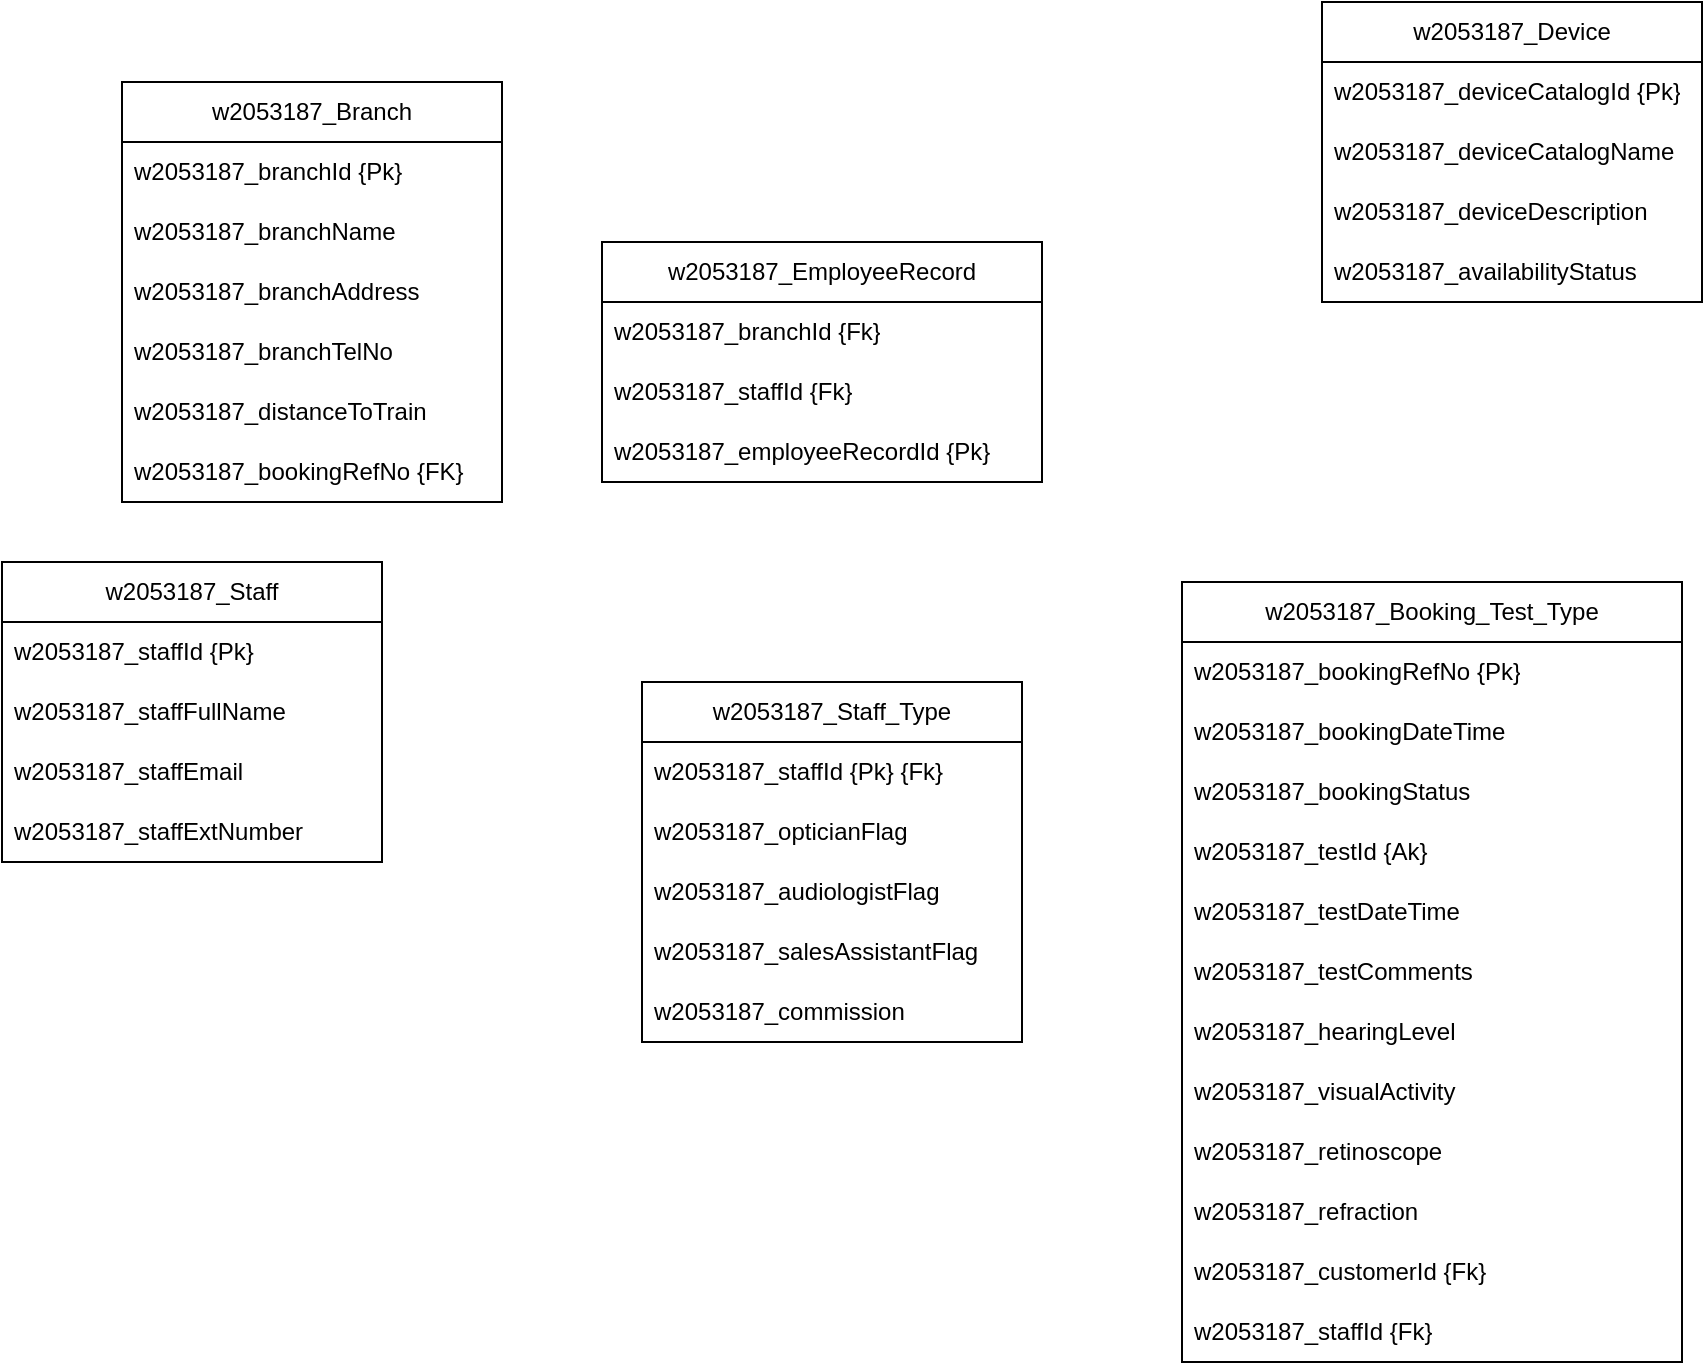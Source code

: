 <mxfile version="24.8.3">
  <diagram name="Page-1" id="ej1hpL4I4NgWzJBvOEPz">
    <mxGraphModel dx="700" dy="371" grid="1" gridSize="10" guides="1" tooltips="1" connect="1" arrows="1" fold="1" page="1" pageScale="1" pageWidth="850" pageHeight="1100" math="0" shadow="0">
      <root>
        <mxCell id="0" />
        <mxCell id="1" parent="0" />
        <mxCell id="qUr0k1ml_IzpQ4x66g3s-1" value="w2053187_Branch" style="swimlane;fontStyle=0;childLayout=stackLayout;horizontal=1;startSize=30;horizontalStack=0;resizeParent=1;resizeParentMax=0;resizeLast=0;collapsible=1;marginBottom=0;whiteSpace=wrap;html=1;" vertex="1" parent="1">
          <mxGeometry x="200" y="390" width="190" height="210" as="geometry" />
        </mxCell>
        <mxCell id="qUr0k1ml_IzpQ4x66g3s-2" value="w2053187_branchId {Pk}" style="text;strokeColor=none;fillColor=none;align=left;verticalAlign=middle;spacingLeft=4;spacingRight=4;overflow=hidden;points=[[0,0.5],[1,0.5]];portConstraint=eastwest;rotatable=0;whiteSpace=wrap;html=1;" vertex="1" parent="qUr0k1ml_IzpQ4x66g3s-1">
          <mxGeometry y="30" width="190" height="30" as="geometry" />
        </mxCell>
        <mxCell id="qUr0k1ml_IzpQ4x66g3s-3" value="w2053187_branchName" style="text;strokeColor=none;fillColor=none;align=left;verticalAlign=middle;spacingLeft=4;spacingRight=4;overflow=hidden;points=[[0,0.5],[1,0.5]];portConstraint=eastwest;rotatable=0;whiteSpace=wrap;html=1;" vertex="1" parent="qUr0k1ml_IzpQ4x66g3s-1">
          <mxGeometry y="60" width="190" height="30" as="geometry" />
        </mxCell>
        <mxCell id="qUr0k1ml_IzpQ4x66g3s-4" value="w2053187_branchAddress" style="text;strokeColor=none;fillColor=none;align=left;verticalAlign=middle;spacingLeft=4;spacingRight=4;overflow=hidden;points=[[0,0.5],[1,0.5]];portConstraint=eastwest;rotatable=0;whiteSpace=wrap;html=1;" vertex="1" parent="qUr0k1ml_IzpQ4x66g3s-1">
          <mxGeometry y="90" width="190" height="30" as="geometry" />
        </mxCell>
        <mxCell id="qUr0k1ml_IzpQ4x66g3s-5" value="w2053187_branchTelNo" style="text;strokeColor=none;fillColor=none;align=left;verticalAlign=middle;spacingLeft=4;spacingRight=4;overflow=hidden;points=[[0,0.5],[1,0.5]];portConstraint=eastwest;rotatable=0;whiteSpace=wrap;html=1;" vertex="1" parent="qUr0k1ml_IzpQ4x66g3s-1">
          <mxGeometry y="120" width="190" height="30" as="geometry" />
        </mxCell>
        <mxCell id="qUr0k1ml_IzpQ4x66g3s-6" value="w2053187_distanceToTrain" style="text;strokeColor=none;fillColor=none;align=left;verticalAlign=middle;spacingLeft=4;spacingRight=4;overflow=hidden;points=[[0,0.5],[1,0.5]];portConstraint=eastwest;rotatable=0;whiteSpace=wrap;html=1;" vertex="1" parent="qUr0k1ml_IzpQ4x66g3s-1">
          <mxGeometry y="150" width="190" height="30" as="geometry" />
        </mxCell>
        <mxCell id="qUr0k1ml_IzpQ4x66g3s-7" value="w2053187_bookingRefNo {FK}" style="text;strokeColor=none;fillColor=none;align=left;verticalAlign=middle;spacingLeft=4;spacingRight=4;overflow=hidden;points=[[0,0.5],[1,0.5]];portConstraint=eastwest;rotatable=0;whiteSpace=wrap;html=1;" vertex="1" parent="qUr0k1ml_IzpQ4x66g3s-1">
          <mxGeometry y="180" width="190" height="30" as="geometry" />
        </mxCell>
        <mxCell id="qUr0k1ml_IzpQ4x66g3s-8" value="w2053187_EmployeeRecord" style="swimlane;fontStyle=0;childLayout=stackLayout;horizontal=1;startSize=30;horizontalStack=0;resizeParent=1;resizeParentMax=0;resizeLast=0;collapsible=1;marginBottom=0;whiteSpace=wrap;html=1;" vertex="1" parent="1">
          <mxGeometry x="440" y="470" width="220" height="120" as="geometry" />
        </mxCell>
        <mxCell id="qUr0k1ml_IzpQ4x66g3s-9" value="w2053187_branchId {Fk}" style="text;strokeColor=none;fillColor=none;align=left;verticalAlign=middle;spacingLeft=4;spacingRight=4;overflow=hidden;points=[[0,0.5],[1,0.5]];portConstraint=eastwest;rotatable=0;whiteSpace=wrap;html=1;" vertex="1" parent="qUr0k1ml_IzpQ4x66g3s-8">
          <mxGeometry y="30" width="220" height="30" as="geometry" />
        </mxCell>
        <mxCell id="qUr0k1ml_IzpQ4x66g3s-10" value="w2053187_staffId {Fk}" style="text;strokeColor=none;fillColor=none;align=left;verticalAlign=middle;spacingLeft=4;spacingRight=4;overflow=hidden;points=[[0,0.5],[1,0.5]];portConstraint=eastwest;rotatable=0;whiteSpace=wrap;html=1;" vertex="1" parent="qUr0k1ml_IzpQ4x66g3s-8">
          <mxGeometry y="60" width="220" height="30" as="geometry" />
        </mxCell>
        <mxCell id="qUr0k1ml_IzpQ4x66g3s-11" value="w2053187_employeeRecordId {Pk}" style="text;strokeColor=none;fillColor=none;align=left;verticalAlign=middle;spacingLeft=4;spacingRight=4;overflow=hidden;points=[[0,0.5],[1,0.5]];portConstraint=eastwest;rotatable=0;whiteSpace=wrap;html=1;" vertex="1" parent="qUr0k1ml_IzpQ4x66g3s-8">
          <mxGeometry y="90" width="220" height="30" as="geometry" />
        </mxCell>
        <mxCell id="qUr0k1ml_IzpQ4x66g3s-15" value="w2053187_Staff" style="swimlane;fontStyle=0;childLayout=stackLayout;horizontal=1;startSize=30;horizontalStack=0;resizeParent=1;resizeParentMax=0;resizeLast=0;collapsible=1;marginBottom=0;whiteSpace=wrap;html=1;" vertex="1" parent="1">
          <mxGeometry x="140" y="630" width="190" height="150" as="geometry" />
        </mxCell>
        <mxCell id="qUr0k1ml_IzpQ4x66g3s-16" value="w2053187_staffId {Pk}" style="text;strokeColor=none;fillColor=none;align=left;verticalAlign=middle;spacingLeft=4;spacingRight=4;overflow=hidden;points=[[0,0.5],[1,0.5]];portConstraint=eastwest;rotatable=0;whiteSpace=wrap;html=1;" vertex="1" parent="qUr0k1ml_IzpQ4x66g3s-15">
          <mxGeometry y="30" width="190" height="30" as="geometry" />
        </mxCell>
        <mxCell id="qUr0k1ml_IzpQ4x66g3s-17" value="w2053187_staffFullName" style="text;strokeColor=none;fillColor=none;align=left;verticalAlign=middle;spacingLeft=4;spacingRight=4;overflow=hidden;points=[[0,0.5],[1,0.5]];portConstraint=eastwest;rotatable=0;whiteSpace=wrap;html=1;" vertex="1" parent="qUr0k1ml_IzpQ4x66g3s-15">
          <mxGeometry y="60" width="190" height="30" as="geometry" />
        </mxCell>
        <mxCell id="qUr0k1ml_IzpQ4x66g3s-18" value="w2053187_staffEmail" style="text;strokeColor=none;fillColor=none;align=left;verticalAlign=middle;spacingLeft=4;spacingRight=4;overflow=hidden;points=[[0,0.5],[1,0.5]];portConstraint=eastwest;rotatable=0;whiteSpace=wrap;html=1;" vertex="1" parent="qUr0k1ml_IzpQ4x66g3s-15">
          <mxGeometry y="90" width="190" height="30" as="geometry" />
        </mxCell>
        <mxCell id="qUr0k1ml_IzpQ4x66g3s-19" value="w2053187_staffExtNumber" style="text;strokeColor=none;fillColor=none;align=left;verticalAlign=middle;spacingLeft=4;spacingRight=4;overflow=hidden;points=[[0,0.5],[1,0.5]];portConstraint=eastwest;rotatable=0;whiteSpace=wrap;html=1;" vertex="1" parent="qUr0k1ml_IzpQ4x66g3s-15">
          <mxGeometry y="120" width="190" height="30" as="geometry" />
        </mxCell>
        <mxCell id="qUr0k1ml_IzpQ4x66g3s-22" value="w2053187_Staff_Type" style="swimlane;fontStyle=0;childLayout=stackLayout;horizontal=1;startSize=30;horizontalStack=0;resizeParent=1;resizeParentMax=0;resizeLast=0;collapsible=1;marginBottom=0;whiteSpace=wrap;html=1;" vertex="1" parent="1">
          <mxGeometry x="460" y="690" width="190" height="180" as="geometry" />
        </mxCell>
        <mxCell id="qUr0k1ml_IzpQ4x66g3s-23" value="w2053187_staffId {Pk} {Fk}" style="text;strokeColor=none;fillColor=none;align=left;verticalAlign=middle;spacingLeft=4;spacingRight=4;overflow=hidden;points=[[0,0.5],[1,0.5]];portConstraint=eastwest;rotatable=0;whiteSpace=wrap;html=1;" vertex="1" parent="qUr0k1ml_IzpQ4x66g3s-22">
          <mxGeometry y="30" width="190" height="30" as="geometry" />
        </mxCell>
        <mxCell id="qUr0k1ml_IzpQ4x66g3s-25" value="w2053187_opticianFlag" style="text;strokeColor=none;fillColor=none;align=left;verticalAlign=middle;spacingLeft=4;spacingRight=4;overflow=hidden;points=[[0,0.5],[1,0.5]];portConstraint=eastwest;rotatable=0;whiteSpace=wrap;html=1;" vertex="1" parent="qUr0k1ml_IzpQ4x66g3s-22">
          <mxGeometry y="60" width="190" height="30" as="geometry" />
        </mxCell>
        <mxCell id="qUr0k1ml_IzpQ4x66g3s-28" value="w2053187_audiologistFlag" style="text;strokeColor=none;fillColor=none;align=left;verticalAlign=middle;spacingLeft=4;spacingRight=4;overflow=hidden;points=[[0,0.5],[1,0.5]];portConstraint=eastwest;rotatable=0;whiteSpace=wrap;html=1;" vertex="1" parent="qUr0k1ml_IzpQ4x66g3s-22">
          <mxGeometry y="90" width="190" height="30" as="geometry" />
        </mxCell>
        <mxCell id="qUr0k1ml_IzpQ4x66g3s-26" value="w2053187_salesAssistantFlag" style="text;strokeColor=none;fillColor=none;align=left;verticalAlign=middle;spacingLeft=4;spacingRight=4;overflow=hidden;points=[[0,0.5],[1,0.5]];portConstraint=eastwest;rotatable=0;whiteSpace=wrap;html=1;" vertex="1" parent="qUr0k1ml_IzpQ4x66g3s-22">
          <mxGeometry y="120" width="190" height="30" as="geometry" />
        </mxCell>
        <mxCell id="qUr0k1ml_IzpQ4x66g3s-24" value="w2053187_commission" style="text;strokeColor=none;fillColor=none;align=left;verticalAlign=middle;spacingLeft=4;spacingRight=4;overflow=hidden;points=[[0,0.5],[1,0.5]];portConstraint=eastwest;rotatable=0;whiteSpace=wrap;html=1;" vertex="1" parent="qUr0k1ml_IzpQ4x66g3s-22">
          <mxGeometry y="150" width="190" height="30" as="geometry" />
        </mxCell>
        <mxCell id="qUr0k1ml_IzpQ4x66g3s-29" value="w2053187_Booking_Test_Type" style="swimlane;fontStyle=0;childLayout=stackLayout;horizontal=1;startSize=30;horizontalStack=0;resizeParent=1;resizeParentMax=0;resizeLast=0;collapsible=1;marginBottom=0;whiteSpace=wrap;html=1;" vertex="1" parent="1">
          <mxGeometry x="730" y="640" width="250" height="390" as="geometry" />
        </mxCell>
        <mxCell id="qUr0k1ml_IzpQ4x66g3s-30" value="w2053187_bookingRefNo {Pk}" style="text;strokeColor=none;fillColor=none;align=left;verticalAlign=middle;spacingLeft=4;spacingRight=4;overflow=hidden;points=[[0,0.5],[1,0.5]];portConstraint=eastwest;rotatable=0;whiteSpace=wrap;html=1;" vertex="1" parent="qUr0k1ml_IzpQ4x66g3s-29">
          <mxGeometry y="30" width="250" height="30" as="geometry" />
        </mxCell>
        <mxCell id="qUr0k1ml_IzpQ4x66g3s-31" value="w2053187_bookingDateTime" style="text;strokeColor=none;fillColor=none;align=left;verticalAlign=middle;spacingLeft=4;spacingRight=4;overflow=hidden;points=[[0,0.5],[1,0.5]];portConstraint=eastwest;rotatable=0;whiteSpace=wrap;html=1;" vertex="1" parent="qUr0k1ml_IzpQ4x66g3s-29">
          <mxGeometry y="60" width="250" height="30" as="geometry" />
        </mxCell>
        <mxCell id="qUr0k1ml_IzpQ4x66g3s-32" value="w2053187_bookingStatus" style="text;strokeColor=none;fillColor=none;align=left;verticalAlign=middle;spacingLeft=4;spacingRight=4;overflow=hidden;points=[[0,0.5],[1,0.5]];portConstraint=eastwest;rotatable=0;whiteSpace=wrap;html=1;" vertex="1" parent="qUr0k1ml_IzpQ4x66g3s-29">
          <mxGeometry y="90" width="250" height="30" as="geometry" />
        </mxCell>
        <mxCell id="qUr0k1ml_IzpQ4x66g3s-33" value="w2053187_testId {Ak}" style="text;strokeColor=none;fillColor=none;align=left;verticalAlign=middle;spacingLeft=4;spacingRight=4;overflow=hidden;points=[[0,0.5],[1,0.5]];portConstraint=eastwest;rotatable=0;whiteSpace=wrap;html=1;" vertex="1" parent="qUr0k1ml_IzpQ4x66g3s-29">
          <mxGeometry y="120" width="250" height="30" as="geometry" />
        </mxCell>
        <mxCell id="qUr0k1ml_IzpQ4x66g3s-34" value="w2053187_testDateTime" style="text;strokeColor=none;fillColor=none;align=left;verticalAlign=middle;spacingLeft=4;spacingRight=4;overflow=hidden;points=[[0,0.5],[1,0.5]];portConstraint=eastwest;rotatable=0;whiteSpace=wrap;html=1;" vertex="1" parent="qUr0k1ml_IzpQ4x66g3s-29">
          <mxGeometry y="150" width="250" height="30" as="geometry" />
        </mxCell>
        <mxCell id="qUr0k1ml_IzpQ4x66g3s-35" value="w2053187_testComments" style="text;strokeColor=none;fillColor=none;align=left;verticalAlign=middle;spacingLeft=4;spacingRight=4;overflow=hidden;points=[[0,0.5],[1,0.5]];portConstraint=eastwest;rotatable=0;whiteSpace=wrap;html=1;" vertex="1" parent="qUr0k1ml_IzpQ4x66g3s-29">
          <mxGeometry y="180" width="250" height="30" as="geometry" />
        </mxCell>
        <mxCell id="qUr0k1ml_IzpQ4x66g3s-36" value="w2053187_hearingLevel" style="text;strokeColor=none;fillColor=none;align=left;verticalAlign=middle;spacingLeft=4;spacingRight=4;overflow=hidden;points=[[0,0.5],[1,0.5]];portConstraint=eastwest;rotatable=0;whiteSpace=wrap;html=1;" vertex="1" parent="qUr0k1ml_IzpQ4x66g3s-29">
          <mxGeometry y="210" width="250" height="30" as="geometry" />
        </mxCell>
        <mxCell id="qUr0k1ml_IzpQ4x66g3s-37" value="w2053187_visualActivity" style="text;strokeColor=none;fillColor=none;align=left;verticalAlign=middle;spacingLeft=4;spacingRight=4;overflow=hidden;points=[[0,0.5],[1,0.5]];portConstraint=eastwest;rotatable=0;whiteSpace=wrap;html=1;" vertex="1" parent="qUr0k1ml_IzpQ4x66g3s-29">
          <mxGeometry y="240" width="250" height="30" as="geometry" />
        </mxCell>
        <mxCell id="qUr0k1ml_IzpQ4x66g3s-38" value="w2053187_retinoscope" style="text;strokeColor=none;fillColor=none;align=left;verticalAlign=middle;spacingLeft=4;spacingRight=4;overflow=hidden;points=[[0,0.5],[1,0.5]];portConstraint=eastwest;rotatable=0;whiteSpace=wrap;html=1;" vertex="1" parent="qUr0k1ml_IzpQ4x66g3s-29">
          <mxGeometry y="270" width="250" height="30" as="geometry" />
        </mxCell>
        <mxCell id="qUr0k1ml_IzpQ4x66g3s-39" value="w2053187_refraction" style="text;strokeColor=none;fillColor=none;align=left;verticalAlign=middle;spacingLeft=4;spacingRight=4;overflow=hidden;points=[[0,0.5],[1,0.5]];portConstraint=eastwest;rotatable=0;whiteSpace=wrap;html=1;" vertex="1" parent="qUr0k1ml_IzpQ4x66g3s-29">
          <mxGeometry y="300" width="250" height="30" as="geometry" />
        </mxCell>
        <mxCell id="qUr0k1ml_IzpQ4x66g3s-40" value="w2053187_customerId {Fk}" style="text;strokeColor=none;fillColor=none;align=left;verticalAlign=middle;spacingLeft=4;spacingRight=4;overflow=hidden;points=[[0,0.5],[1,0.5]];portConstraint=eastwest;rotatable=0;whiteSpace=wrap;html=1;" vertex="1" parent="qUr0k1ml_IzpQ4x66g3s-29">
          <mxGeometry y="330" width="250" height="30" as="geometry" />
        </mxCell>
        <mxCell id="qUr0k1ml_IzpQ4x66g3s-41" value="w2053187_staffId {Fk}" style="text;strokeColor=none;fillColor=none;align=left;verticalAlign=middle;spacingLeft=4;spacingRight=4;overflow=hidden;points=[[0,0.5],[1,0.5]];portConstraint=eastwest;rotatable=0;whiteSpace=wrap;html=1;" vertex="1" parent="qUr0k1ml_IzpQ4x66g3s-29">
          <mxGeometry y="360" width="250" height="30" as="geometry" />
        </mxCell>
        <mxCell id="qUr0k1ml_IzpQ4x66g3s-42" value="w2053187_Device" style="swimlane;fontStyle=0;childLayout=stackLayout;horizontal=1;startSize=30;horizontalStack=0;resizeParent=1;resizeParentMax=0;resizeLast=0;collapsible=1;marginBottom=0;whiteSpace=wrap;html=1;" vertex="1" parent="1">
          <mxGeometry x="800" y="350" width="190" height="150" as="geometry" />
        </mxCell>
        <mxCell id="qUr0k1ml_IzpQ4x66g3s-43" value="w2053187_deviceCatalogId {Pk}" style="text;strokeColor=none;fillColor=none;align=left;verticalAlign=middle;spacingLeft=4;spacingRight=4;overflow=hidden;points=[[0,0.5],[1,0.5]];portConstraint=eastwest;rotatable=0;whiteSpace=wrap;html=1;" vertex="1" parent="qUr0k1ml_IzpQ4x66g3s-42">
          <mxGeometry y="30" width="190" height="30" as="geometry" />
        </mxCell>
        <mxCell id="qUr0k1ml_IzpQ4x66g3s-44" value="w2053187_deviceCatalogName" style="text;strokeColor=none;fillColor=none;align=left;verticalAlign=middle;spacingLeft=4;spacingRight=4;overflow=hidden;points=[[0,0.5],[1,0.5]];portConstraint=eastwest;rotatable=0;whiteSpace=wrap;html=1;" vertex="1" parent="qUr0k1ml_IzpQ4x66g3s-42">
          <mxGeometry y="60" width="190" height="30" as="geometry" />
        </mxCell>
        <mxCell id="qUr0k1ml_IzpQ4x66g3s-48" value="w2053187_deviceDescription" style="text;strokeColor=none;fillColor=none;align=left;verticalAlign=middle;spacingLeft=4;spacingRight=4;overflow=hidden;points=[[0,0.5],[1,0.5]];portConstraint=eastwest;rotatable=0;whiteSpace=wrap;html=1;" vertex="1" parent="qUr0k1ml_IzpQ4x66g3s-42">
          <mxGeometry y="90" width="190" height="30" as="geometry" />
        </mxCell>
        <mxCell id="qUr0k1ml_IzpQ4x66g3s-45" value="w2053187_availabilityStatus" style="text;strokeColor=none;fillColor=none;align=left;verticalAlign=middle;spacingLeft=4;spacingRight=4;overflow=hidden;points=[[0,0.5],[1,0.5]];portConstraint=eastwest;rotatable=0;whiteSpace=wrap;html=1;" vertex="1" parent="qUr0k1ml_IzpQ4x66g3s-42">
          <mxGeometry y="120" width="190" height="30" as="geometry" />
        </mxCell>
      </root>
    </mxGraphModel>
  </diagram>
</mxfile>
